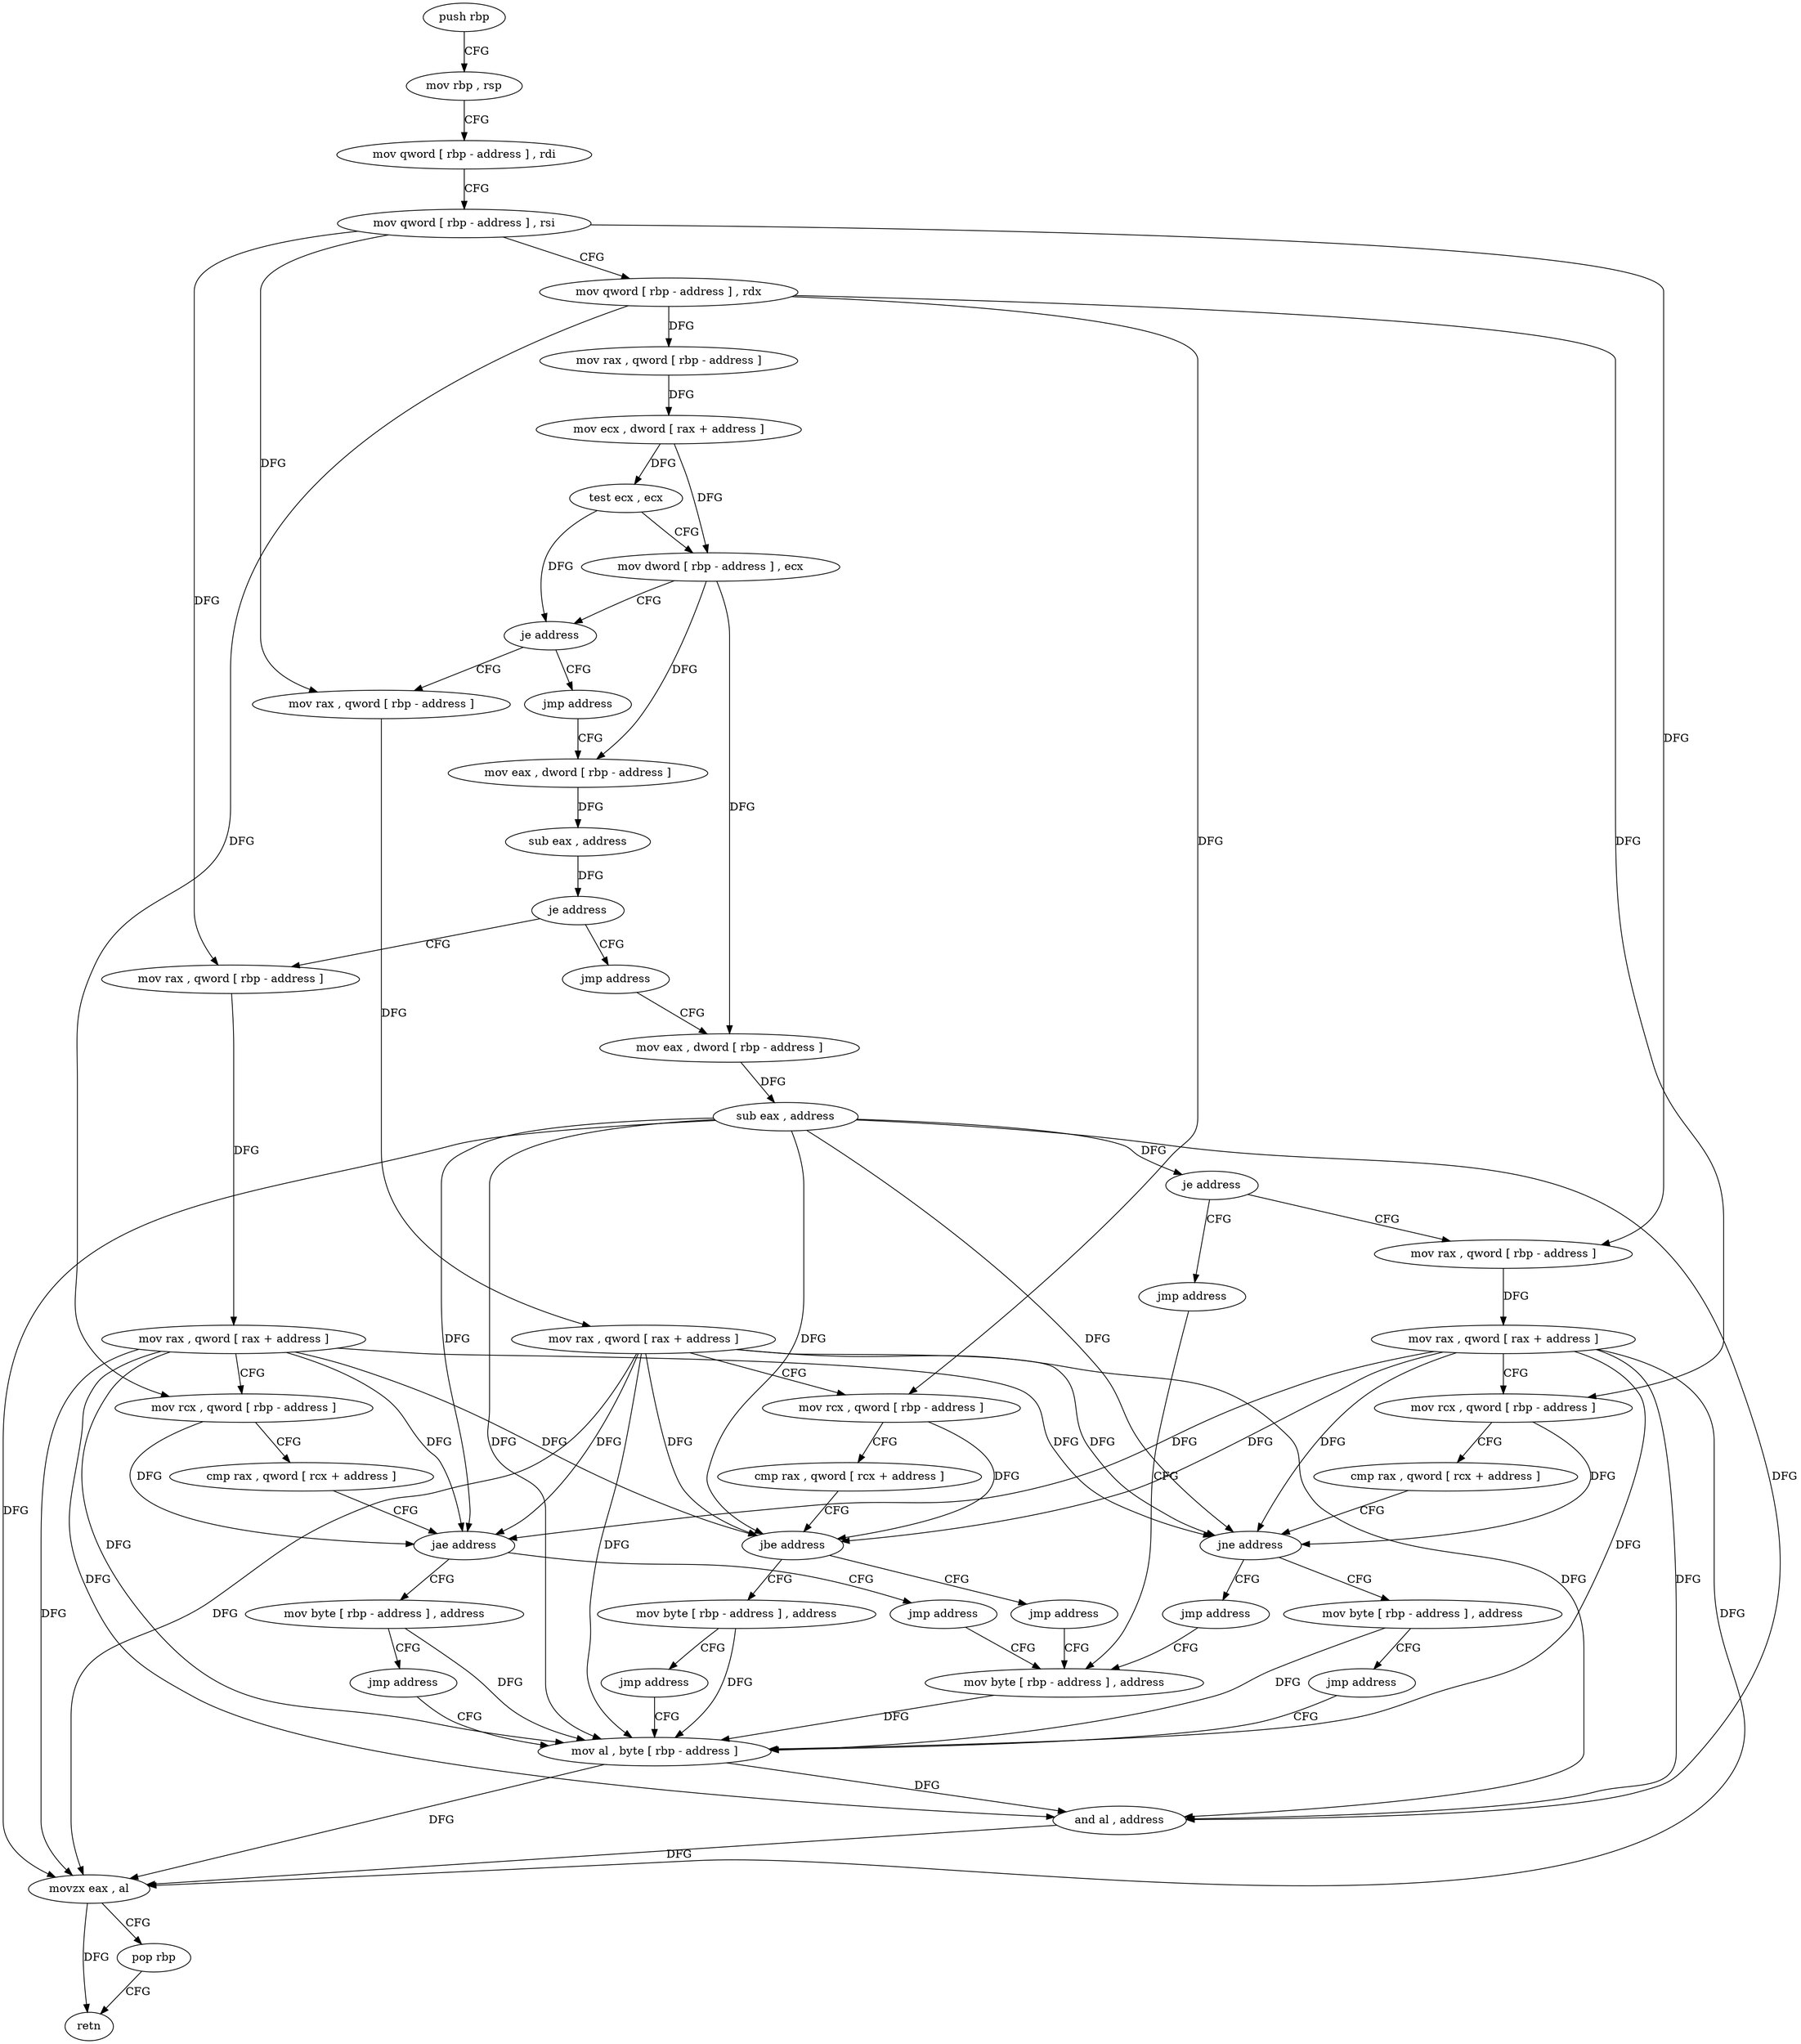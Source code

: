 digraph "func" {
"4217504" [label = "push rbp" ]
"4217505" [label = "mov rbp , rsp" ]
"4217508" [label = "mov qword [ rbp - address ] , rdi" ]
"4217512" [label = "mov qword [ rbp - address ] , rsi" ]
"4217516" [label = "mov qword [ rbp - address ] , rdx" ]
"4217520" [label = "mov rax , qword [ rbp - address ]" ]
"4217524" [label = "mov ecx , dword [ rax + address ]" ]
"4217527" [label = "test ecx , ecx" ]
"4217529" [label = "mov dword [ rbp - address ] , ecx" ]
"4217532" [label = "je address" ]
"4217577" [label = "mov rax , qword [ rbp - address ]" ]
"4217538" [label = "jmp address" ]
"4217581" [label = "mov rax , qword [ rax + address ]" ]
"4217585" [label = "mov rcx , qword [ rbp - address ]" ]
"4217589" [label = "cmp rax , qword [ rcx + address ]" ]
"4217593" [label = "jbe address" ]
"4217608" [label = "jmp address" ]
"4217599" [label = "mov byte [ rbp - address ] , address" ]
"4217543" [label = "mov eax , dword [ rbp - address ]" ]
"4217685" [label = "mov byte [ rbp - address ] , address" ]
"4217603" [label = "jmp address" ]
"4217689" [label = "mov al , byte [ rbp - address ]" ]
"4217546" [label = "sub eax , address" ]
"4217549" [label = "je address" ]
"4217613" [label = "mov rax , qword [ rbp - address ]" ]
"4217555" [label = "jmp address" ]
"4217692" [label = "and al , address" ]
"4217694" [label = "movzx eax , al" ]
"4217697" [label = "pop rbp" ]
"4217698" [label = "retn" ]
"4217617" [label = "mov rax , qword [ rax + address ]" ]
"4217621" [label = "mov rcx , qword [ rbp - address ]" ]
"4217625" [label = "cmp rax , qword [ rcx + address ]" ]
"4217629" [label = "jae address" ]
"4217644" [label = "jmp address" ]
"4217635" [label = "mov byte [ rbp - address ] , address" ]
"4217560" [label = "mov eax , dword [ rbp - address ]" ]
"4217639" [label = "jmp address" ]
"4217563" [label = "sub eax , address" ]
"4217566" [label = "je address" ]
"4217649" [label = "mov rax , qword [ rbp - address ]" ]
"4217572" [label = "jmp address" ]
"4217653" [label = "mov rax , qword [ rax + address ]" ]
"4217657" [label = "mov rcx , qword [ rbp - address ]" ]
"4217661" [label = "cmp rax , qword [ rcx + address ]" ]
"4217665" [label = "jne address" ]
"4217680" [label = "jmp address" ]
"4217671" [label = "mov byte [ rbp - address ] , address" ]
"4217675" [label = "jmp address" ]
"4217504" -> "4217505" [ label = "CFG" ]
"4217505" -> "4217508" [ label = "CFG" ]
"4217508" -> "4217512" [ label = "CFG" ]
"4217512" -> "4217516" [ label = "CFG" ]
"4217512" -> "4217577" [ label = "DFG" ]
"4217512" -> "4217613" [ label = "DFG" ]
"4217512" -> "4217649" [ label = "DFG" ]
"4217516" -> "4217520" [ label = "DFG" ]
"4217516" -> "4217585" [ label = "DFG" ]
"4217516" -> "4217621" [ label = "DFG" ]
"4217516" -> "4217657" [ label = "DFG" ]
"4217520" -> "4217524" [ label = "DFG" ]
"4217524" -> "4217527" [ label = "DFG" ]
"4217524" -> "4217529" [ label = "DFG" ]
"4217527" -> "4217529" [ label = "CFG" ]
"4217527" -> "4217532" [ label = "DFG" ]
"4217529" -> "4217532" [ label = "CFG" ]
"4217529" -> "4217543" [ label = "DFG" ]
"4217529" -> "4217560" [ label = "DFG" ]
"4217532" -> "4217577" [ label = "CFG" ]
"4217532" -> "4217538" [ label = "CFG" ]
"4217577" -> "4217581" [ label = "DFG" ]
"4217538" -> "4217543" [ label = "CFG" ]
"4217581" -> "4217585" [ label = "CFG" ]
"4217581" -> "4217593" [ label = "DFG" ]
"4217581" -> "4217689" [ label = "DFG" ]
"4217581" -> "4217692" [ label = "DFG" ]
"4217581" -> "4217694" [ label = "DFG" ]
"4217581" -> "4217629" [ label = "DFG" ]
"4217581" -> "4217665" [ label = "DFG" ]
"4217585" -> "4217589" [ label = "CFG" ]
"4217585" -> "4217593" [ label = "DFG" ]
"4217589" -> "4217593" [ label = "CFG" ]
"4217593" -> "4217608" [ label = "CFG" ]
"4217593" -> "4217599" [ label = "CFG" ]
"4217608" -> "4217685" [ label = "CFG" ]
"4217599" -> "4217603" [ label = "CFG" ]
"4217599" -> "4217689" [ label = "DFG" ]
"4217543" -> "4217546" [ label = "DFG" ]
"4217685" -> "4217689" [ label = "DFG" ]
"4217603" -> "4217689" [ label = "CFG" ]
"4217689" -> "4217692" [ label = "DFG" ]
"4217689" -> "4217694" [ label = "DFG" ]
"4217546" -> "4217549" [ label = "DFG" ]
"4217549" -> "4217613" [ label = "CFG" ]
"4217549" -> "4217555" [ label = "CFG" ]
"4217613" -> "4217617" [ label = "DFG" ]
"4217555" -> "4217560" [ label = "CFG" ]
"4217692" -> "4217694" [ label = "DFG" ]
"4217694" -> "4217697" [ label = "CFG" ]
"4217694" -> "4217698" [ label = "DFG" ]
"4217697" -> "4217698" [ label = "CFG" ]
"4217617" -> "4217621" [ label = "CFG" ]
"4217617" -> "4217692" [ label = "DFG" ]
"4217617" -> "4217694" [ label = "DFG" ]
"4217617" -> "4217593" [ label = "DFG" ]
"4217617" -> "4217689" [ label = "DFG" ]
"4217617" -> "4217629" [ label = "DFG" ]
"4217617" -> "4217665" [ label = "DFG" ]
"4217621" -> "4217625" [ label = "CFG" ]
"4217621" -> "4217629" [ label = "DFG" ]
"4217625" -> "4217629" [ label = "CFG" ]
"4217629" -> "4217644" [ label = "CFG" ]
"4217629" -> "4217635" [ label = "CFG" ]
"4217644" -> "4217685" [ label = "CFG" ]
"4217635" -> "4217639" [ label = "CFG" ]
"4217635" -> "4217689" [ label = "DFG" ]
"4217560" -> "4217563" [ label = "DFG" ]
"4217639" -> "4217689" [ label = "CFG" ]
"4217563" -> "4217566" [ label = "DFG" ]
"4217563" -> "4217692" [ label = "DFG" ]
"4217563" -> "4217694" [ label = "DFG" ]
"4217563" -> "4217593" [ label = "DFG" ]
"4217563" -> "4217689" [ label = "DFG" ]
"4217563" -> "4217629" [ label = "DFG" ]
"4217563" -> "4217665" [ label = "DFG" ]
"4217566" -> "4217649" [ label = "CFG" ]
"4217566" -> "4217572" [ label = "CFG" ]
"4217649" -> "4217653" [ label = "DFG" ]
"4217572" -> "4217685" [ label = "CFG" ]
"4217653" -> "4217657" [ label = "CFG" ]
"4217653" -> "4217692" [ label = "DFG" ]
"4217653" -> "4217694" [ label = "DFG" ]
"4217653" -> "4217593" [ label = "DFG" ]
"4217653" -> "4217689" [ label = "DFG" ]
"4217653" -> "4217629" [ label = "DFG" ]
"4217653" -> "4217665" [ label = "DFG" ]
"4217657" -> "4217661" [ label = "CFG" ]
"4217657" -> "4217665" [ label = "DFG" ]
"4217661" -> "4217665" [ label = "CFG" ]
"4217665" -> "4217680" [ label = "CFG" ]
"4217665" -> "4217671" [ label = "CFG" ]
"4217680" -> "4217685" [ label = "CFG" ]
"4217671" -> "4217675" [ label = "CFG" ]
"4217671" -> "4217689" [ label = "DFG" ]
"4217675" -> "4217689" [ label = "CFG" ]
}

